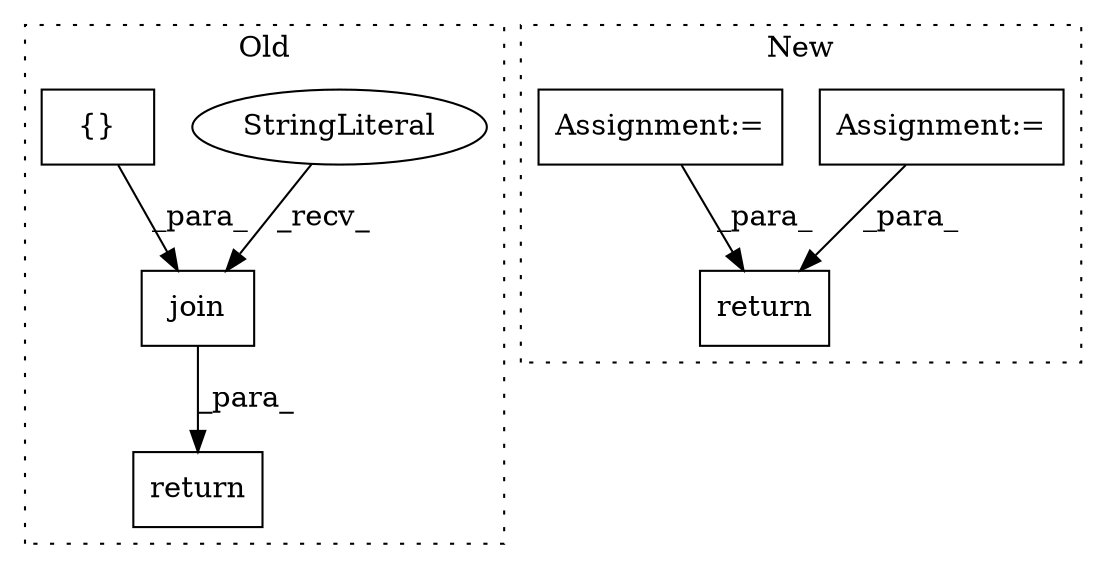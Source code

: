 digraph G {
subgraph cluster0 {
1 [label="join" a="32" s="3172,3220" l="5,1" shape="box"];
3 [label="StringLiteral" a="45" s="3168" l="3" shape="ellipse"];
4 [label="return" a="41" s="3161" l="7" shape="box"];
7 [label="{}" a="4" s="3189,3219" l="1,1" shape="box"];
label = "Old";
style="dotted";
}
subgraph cluster1 {
2 [label="return" a="41" s="3255" l="7" shape="box"];
5 [label="Assignment:=" a="7" s="3201" l="1" shape="box"];
6 [label="Assignment:=" a="7" s="3187" l="4" shape="box"];
label = "New";
style="dotted";
}
1 -> 4 [label="_para_"];
3 -> 1 [label="_recv_"];
5 -> 2 [label="_para_"];
6 -> 2 [label="_para_"];
7 -> 1 [label="_para_"];
}